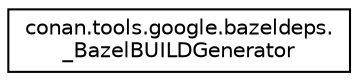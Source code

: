 digraph "Graphical Class Hierarchy"
{
 // LATEX_PDF_SIZE
  edge [fontname="Helvetica",fontsize="10",labelfontname="Helvetica",labelfontsize="10"];
  node [fontname="Helvetica",fontsize="10",shape=record];
  rankdir="LR";
  Node0 [label="conan.tools.google.bazeldeps.\l_BazelBUILDGenerator",height=0.2,width=0.4,color="black", fillcolor="white", style="filled",URL="$classconan_1_1tools_1_1google_1_1bazeldeps_1_1__BazelBUILDGenerator.html",tooltip=" "];
}
